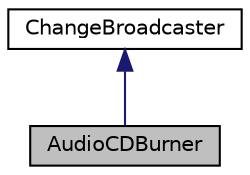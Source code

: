 digraph "AudioCDBurner"
{
  bgcolor="transparent";
  edge [fontname="Helvetica",fontsize="10",labelfontname="Helvetica",labelfontsize="10"];
  node [fontname="Helvetica",fontsize="10",shape=record];
  Node0 [label="AudioCDBurner",height=0.2,width=0.4,color="black", fillcolor="grey75", style="filled", fontcolor="black"];
  Node1 -> Node0 [dir="back",color="midnightblue",fontsize="10",style="solid",fontname="Helvetica"];
  Node1 [label="ChangeBroadcaster",height=0.2,width=0.4,color="black",URL="$classChangeBroadcaster.html",tooltip="Holds a list of ChangeListeners, and sends messages to them when instructed. "];
}
